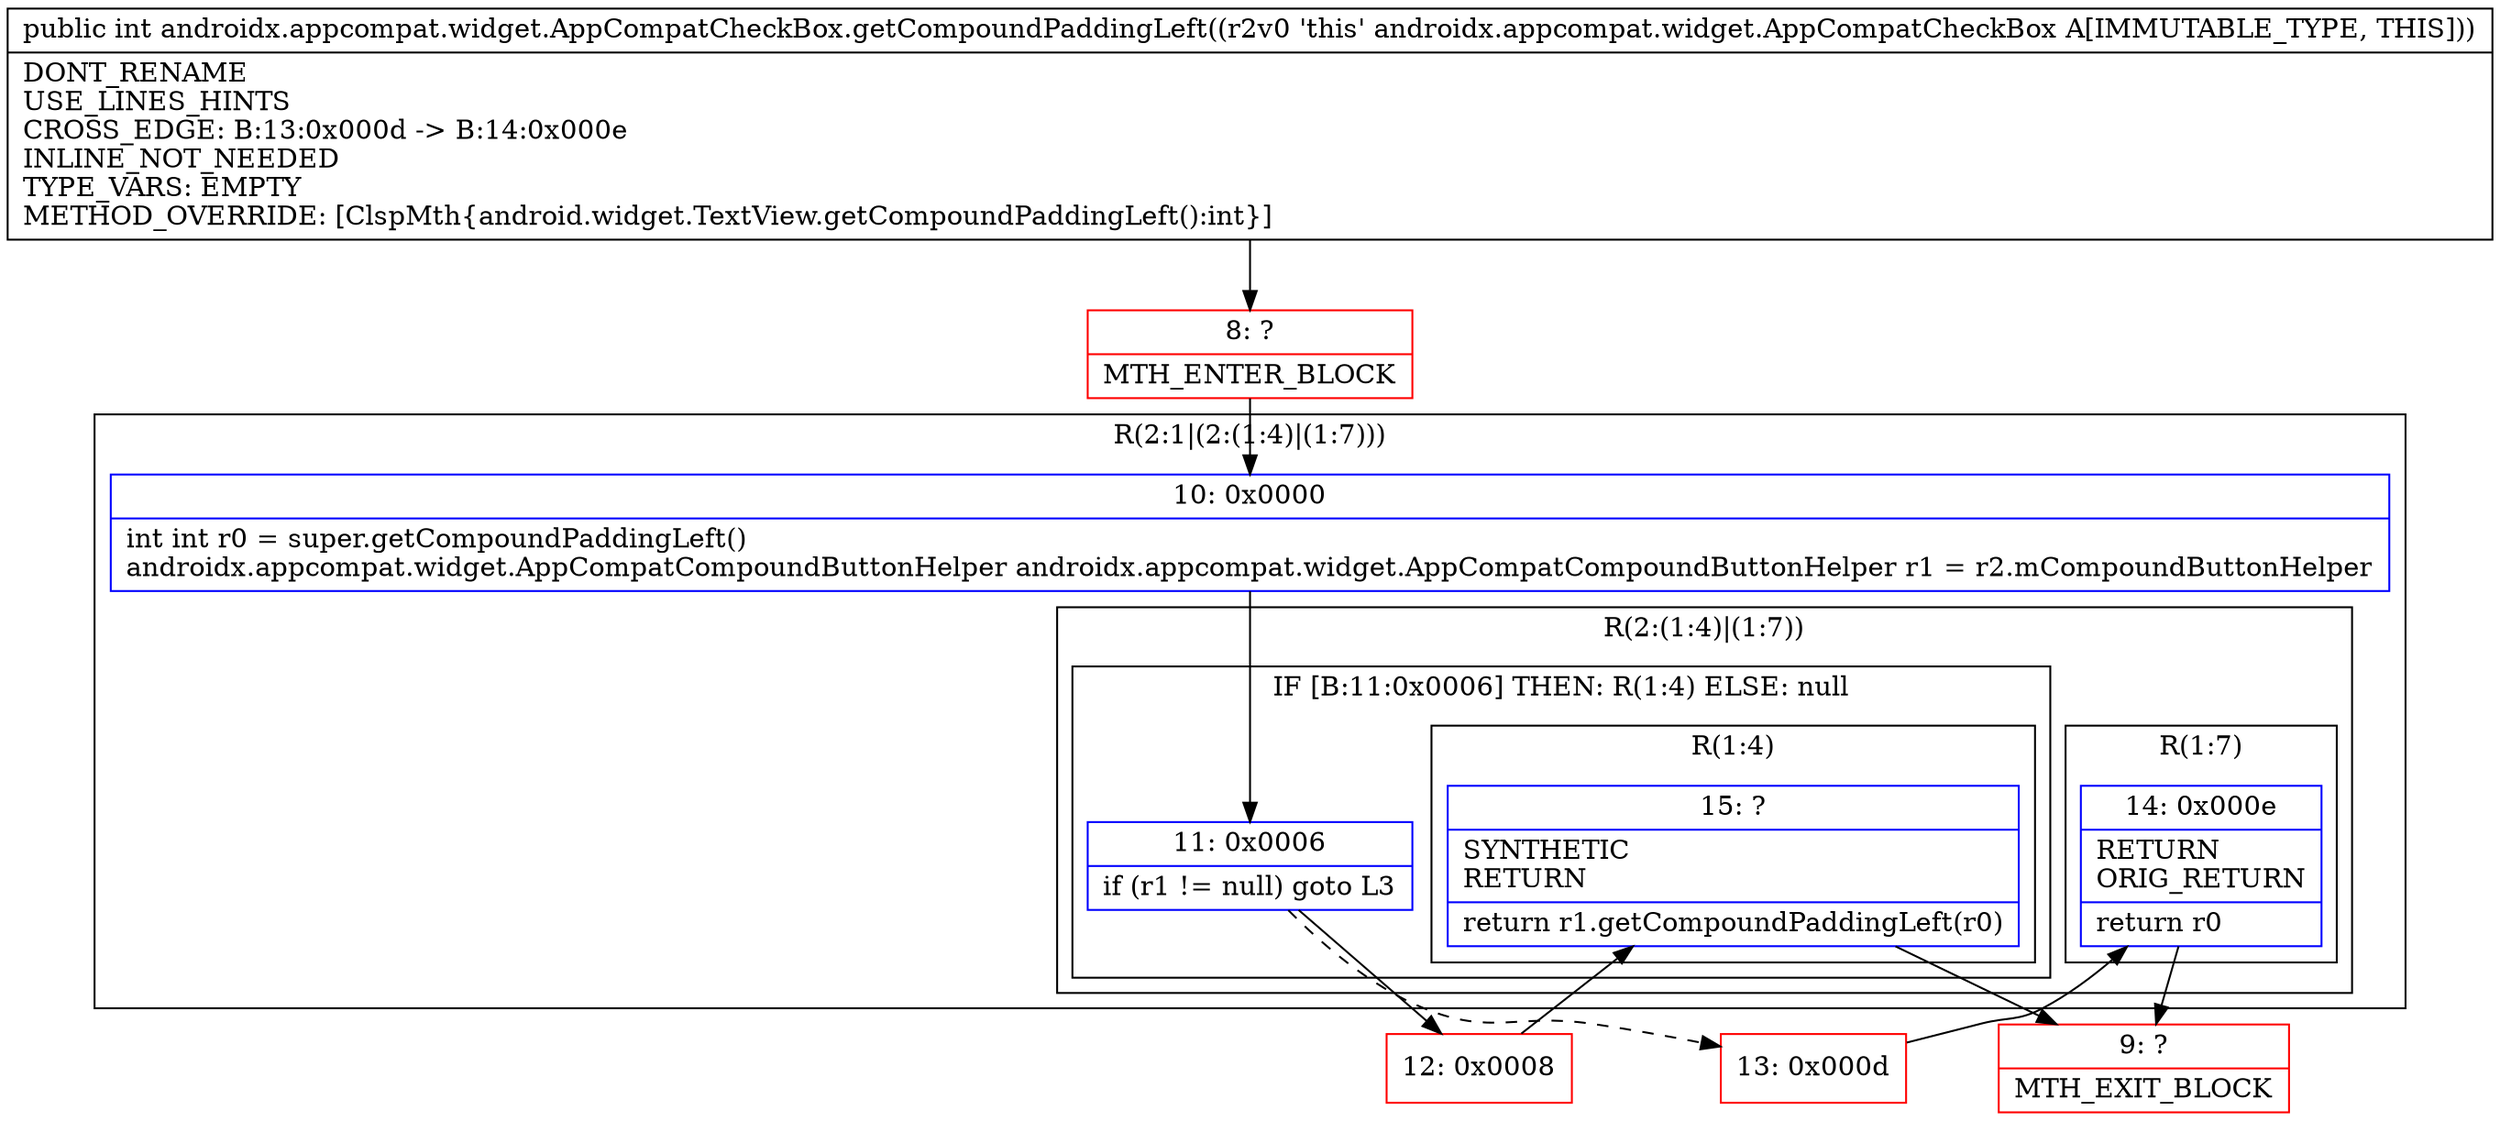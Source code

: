 digraph "CFG forandroidx.appcompat.widget.AppCompatCheckBox.getCompoundPaddingLeft()I" {
subgraph cluster_Region_577594796 {
label = "R(2:1|(2:(1:4)|(1:7)))";
node [shape=record,color=blue];
Node_10 [shape=record,label="{10\:\ 0x0000|int int r0 = super.getCompoundPaddingLeft()\landroidx.appcompat.widget.AppCompatCompoundButtonHelper androidx.appcompat.widget.AppCompatCompoundButtonHelper r1 = r2.mCompoundButtonHelper\l}"];
subgraph cluster_Region_889725887 {
label = "R(2:(1:4)|(1:7))";
node [shape=record,color=blue];
subgraph cluster_IfRegion_1330331520 {
label = "IF [B:11:0x0006] THEN: R(1:4) ELSE: null";
node [shape=record,color=blue];
Node_11 [shape=record,label="{11\:\ 0x0006|if (r1 != null) goto L3\l}"];
subgraph cluster_Region_112280921 {
label = "R(1:4)";
node [shape=record,color=blue];
Node_15 [shape=record,label="{15\:\ ?|SYNTHETIC\lRETURN\l|return r1.getCompoundPaddingLeft(r0)\l}"];
}
}
subgraph cluster_Region_2095132328 {
label = "R(1:7)";
node [shape=record,color=blue];
Node_14 [shape=record,label="{14\:\ 0x000e|RETURN\lORIG_RETURN\l|return r0\l}"];
}
}
}
Node_8 [shape=record,color=red,label="{8\:\ ?|MTH_ENTER_BLOCK\l}"];
Node_12 [shape=record,color=red,label="{12\:\ 0x0008}"];
Node_9 [shape=record,color=red,label="{9\:\ ?|MTH_EXIT_BLOCK\l}"];
Node_13 [shape=record,color=red,label="{13\:\ 0x000d}"];
MethodNode[shape=record,label="{public int androidx.appcompat.widget.AppCompatCheckBox.getCompoundPaddingLeft((r2v0 'this' androidx.appcompat.widget.AppCompatCheckBox A[IMMUTABLE_TYPE, THIS]))  | DONT_RENAME\lUSE_LINES_HINTS\lCROSS_EDGE: B:13:0x000d \-\> B:14:0x000e\lINLINE_NOT_NEEDED\lTYPE_VARS: EMPTY\lMETHOD_OVERRIDE: [ClspMth\{android.widget.TextView.getCompoundPaddingLeft():int\}]\l}"];
MethodNode -> Node_8;Node_10 -> Node_11;
Node_11 -> Node_12;
Node_11 -> Node_13[style=dashed];
Node_15 -> Node_9;
Node_14 -> Node_9;
Node_8 -> Node_10;
Node_12 -> Node_15;
Node_13 -> Node_14;
}

